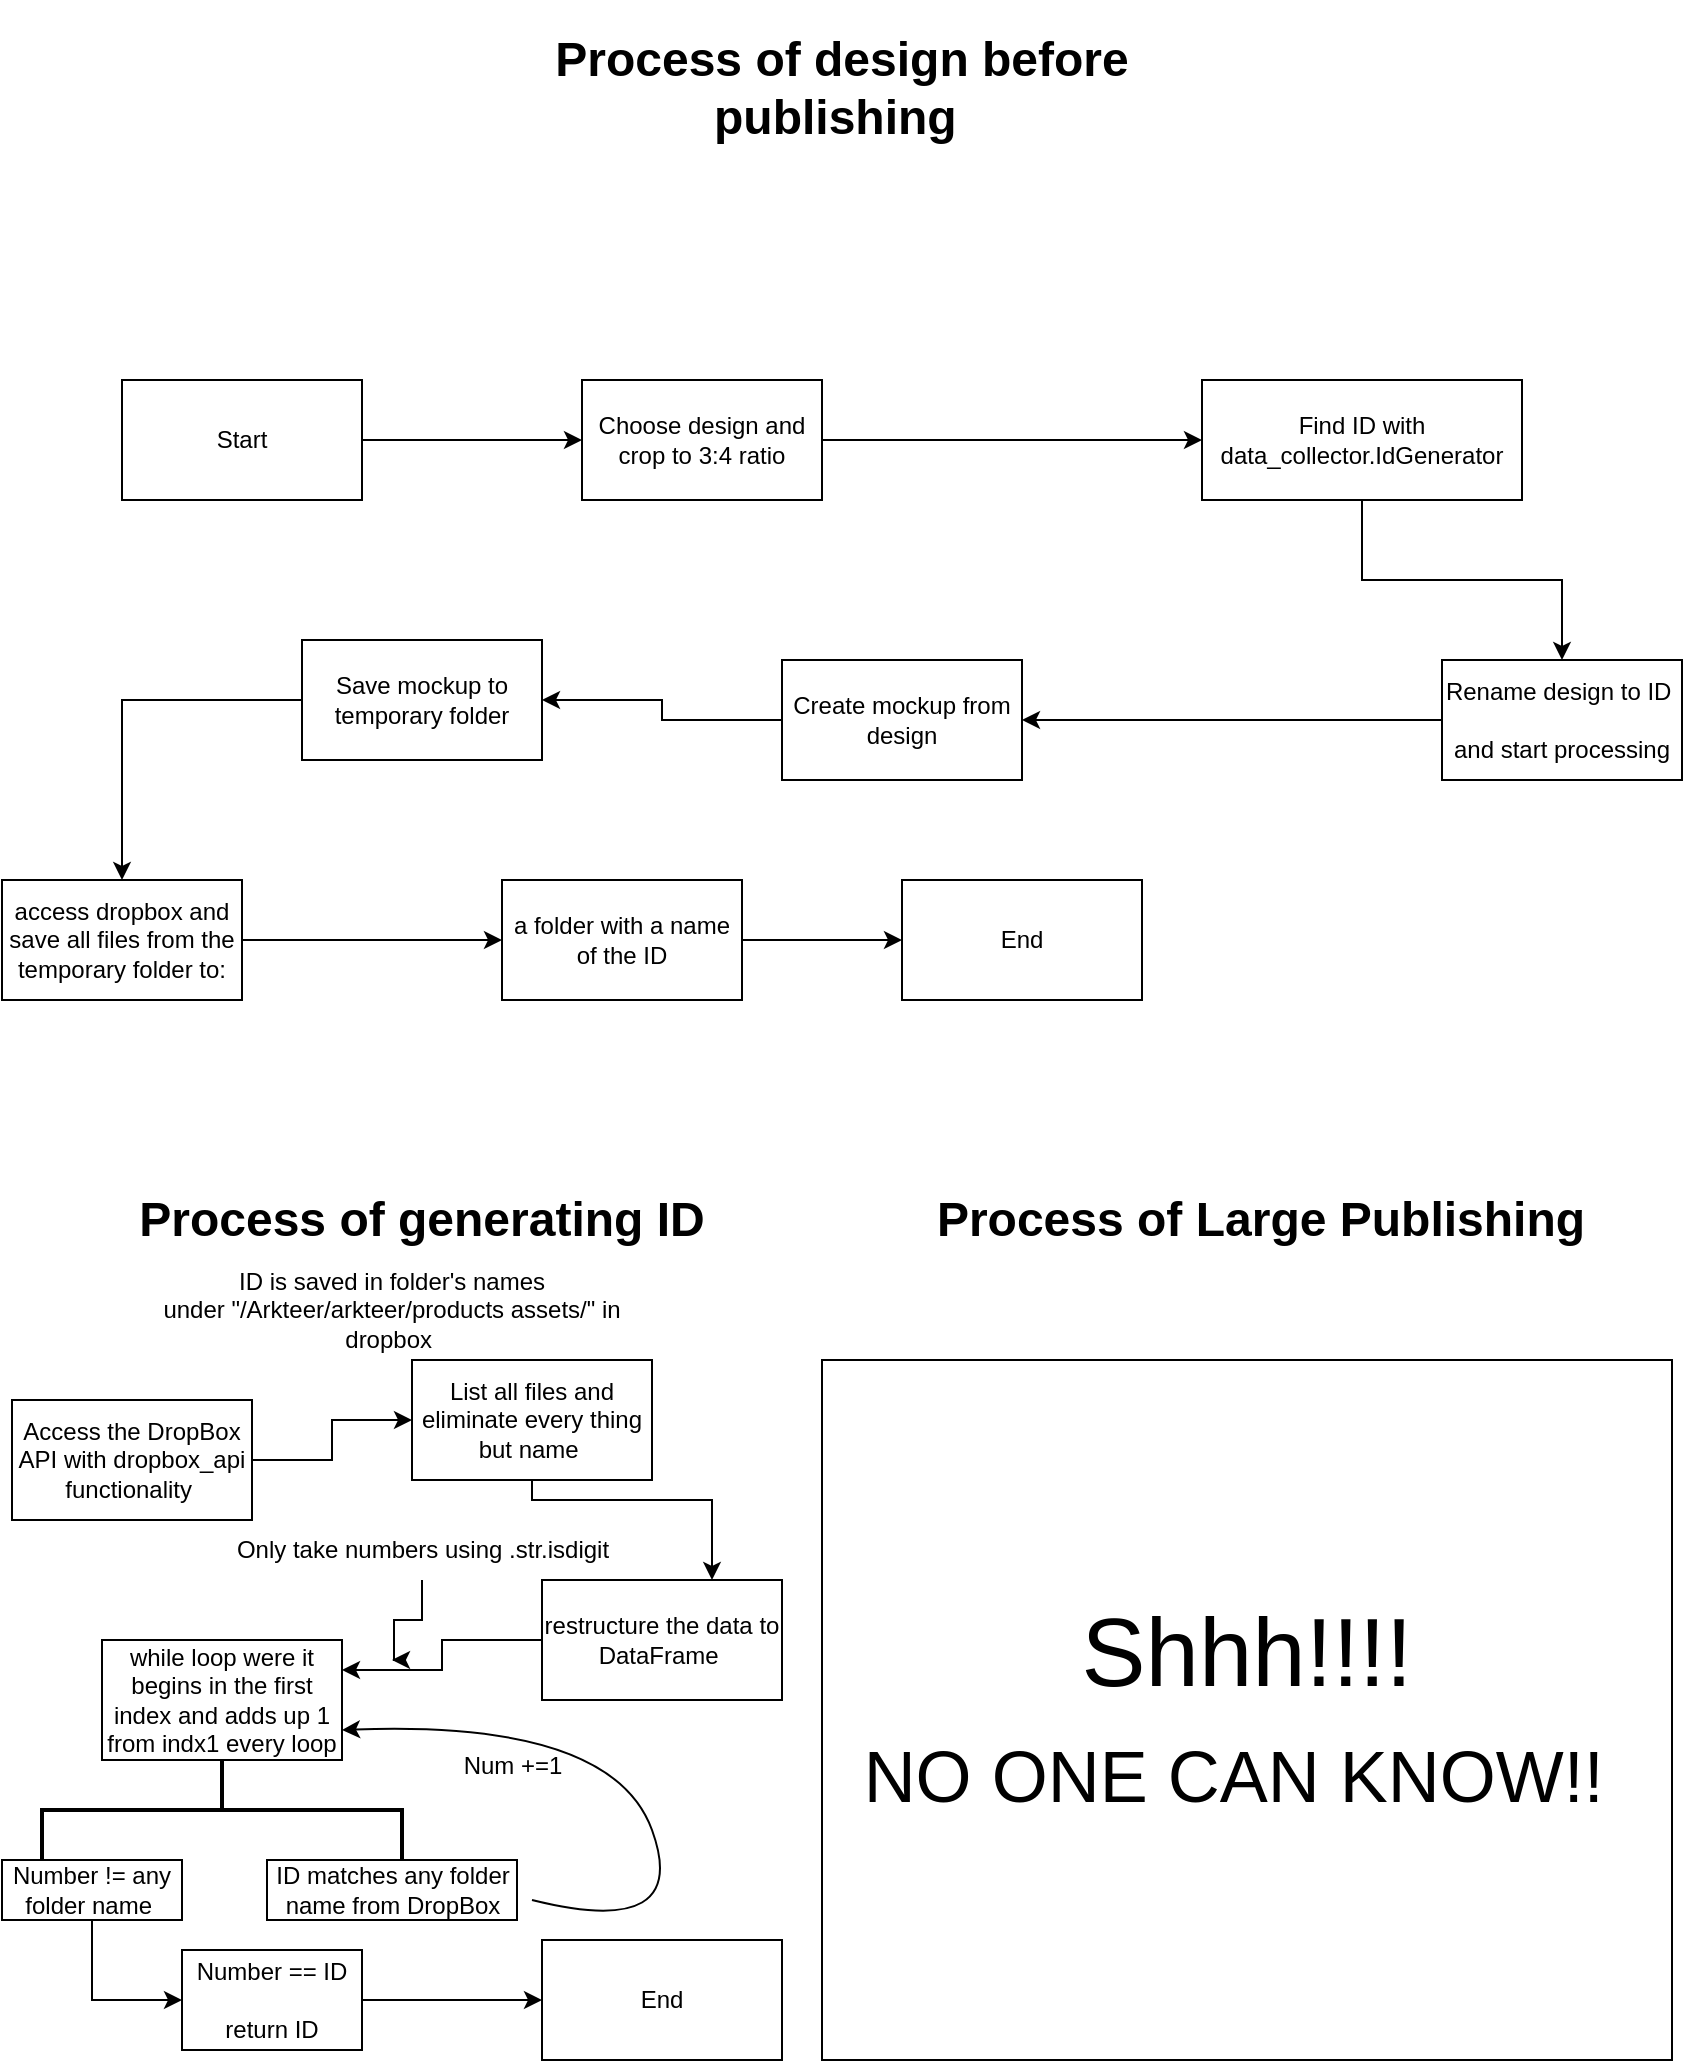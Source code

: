 <mxfile version="21.2.7" type="github">
  <diagram name="Page-1" id="w1h_QVy5O38ZsuPJZhTp">
    <mxGraphModel dx="1259" dy="708" grid="1" gridSize="10" guides="1" tooltips="1" connect="1" arrows="1" fold="1" page="1" pageScale="1" pageWidth="850" pageHeight="1100" math="0" shadow="0">
      <root>
        <mxCell id="0" />
        <mxCell id="1" parent="0" />
        <mxCell id="gHl1mEk744bZl8xdF2fX-4" value="" style="edgeStyle=orthogonalEdgeStyle;rounded=0;orthogonalLoop=1;jettySize=auto;html=1;" parent="1" source="gHl1mEk744bZl8xdF2fX-1" target="gHl1mEk744bZl8xdF2fX-3" edge="1">
          <mxGeometry relative="1" as="geometry" />
        </mxCell>
        <mxCell id="gHl1mEk744bZl8xdF2fX-1" value="Start" style="rounded=0;whiteSpace=wrap;html=1;" parent="1" vertex="1">
          <mxGeometry x="65" y="230" width="120" height="60" as="geometry" />
        </mxCell>
        <mxCell id="gHl1mEk744bZl8xdF2fX-6" value="" style="edgeStyle=orthogonalEdgeStyle;rounded=0;orthogonalLoop=1;jettySize=auto;html=1;" parent="1" source="gHl1mEk744bZl8xdF2fX-3" target="gHl1mEk744bZl8xdF2fX-5" edge="1">
          <mxGeometry relative="1" as="geometry" />
        </mxCell>
        <mxCell id="gHl1mEk744bZl8xdF2fX-3" value="Choose design and crop to 3:4 ratio" style="rounded=0;whiteSpace=wrap;html=1;" parent="1" vertex="1">
          <mxGeometry x="295" y="230" width="120" height="60" as="geometry" />
        </mxCell>
        <mxCell id="gHl1mEk744bZl8xdF2fX-8" value="" style="edgeStyle=orthogonalEdgeStyle;rounded=0;orthogonalLoop=1;jettySize=auto;html=1;" parent="1" source="gHl1mEk744bZl8xdF2fX-5" target="gHl1mEk744bZl8xdF2fX-7" edge="1">
          <mxGeometry relative="1" as="geometry" />
        </mxCell>
        <mxCell id="gHl1mEk744bZl8xdF2fX-5" value="Find ID with data_collector.IdGenerator" style="rounded=0;whiteSpace=wrap;html=1;" parent="1" vertex="1">
          <mxGeometry x="605" y="230" width="160" height="60" as="geometry" />
        </mxCell>
        <mxCell id="TNxjB0QymkOcusJuZD9T-2" value="" style="edgeStyle=orthogonalEdgeStyle;rounded=0;orthogonalLoop=1;jettySize=auto;html=1;" edge="1" parent="1" source="gHl1mEk744bZl8xdF2fX-7" target="TNxjB0QymkOcusJuZD9T-1">
          <mxGeometry relative="1" as="geometry" />
        </mxCell>
        <mxCell id="gHl1mEk744bZl8xdF2fX-7" value="Rename design to ID&amp;nbsp;&lt;br&gt;&lt;br&gt;and start processing" style="whiteSpace=wrap;html=1;rounded=0;" parent="1" vertex="1">
          <mxGeometry x="725" y="370" width="120" height="60" as="geometry" />
        </mxCell>
        <mxCell id="TNxjB0QymkOcusJuZD9T-4" value="" style="edgeStyle=orthogonalEdgeStyle;rounded=0;orthogonalLoop=1;jettySize=auto;html=1;" edge="1" parent="1" source="TNxjB0QymkOcusJuZD9T-1" target="TNxjB0QymkOcusJuZD9T-3">
          <mxGeometry relative="1" as="geometry" />
        </mxCell>
        <mxCell id="TNxjB0QymkOcusJuZD9T-1" value="Create mockup from design" style="whiteSpace=wrap;html=1;rounded=0;" vertex="1" parent="1">
          <mxGeometry x="395" y="370" width="120" height="60" as="geometry" />
        </mxCell>
        <mxCell id="TNxjB0QymkOcusJuZD9T-6" value="" style="edgeStyle=orthogonalEdgeStyle;rounded=0;orthogonalLoop=1;jettySize=auto;html=1;" edge="1" parent="1" source="TNxjB0QymkOcusJuZD9T-3" target="TNxjB0QymkOcusJuZD9T-5">
          <mxGeometry relative="1" as="geometry" />
        </mxCell>
        <mxCell id="TNxjB0QymkOcusJuZD9T-3" value="Save mockup to temporary folder" style="whiteSpace=wrap;html=1;rounded=0;" vertex="1" parent="1">
          <mxGeometry x="155" y="360" width="120" height="60" as="geometry" />
        </mxCell>
        <mxCell id="TNxjB0QymkOcusJuZD9T-8" value="" style="edgeStyle=orthogonalEdgeStyle;rounded=0;orthogonalLoop=1;jettySize=auto;html=1;" edge="1" parent="1" source="TNxjB0QymkOcusJuZD9T-5" target="TNxjB0QymkOcusJuZD9T-7">
          <mxGeometry relative="1" as="geometry" />
        </mxCell>
        <mxCell id="TNxjB0QymkOcusJuZD9T-5" value="access dropbox and save all files from the temporary folder to:" style="whiteSpace=wrap;html=1;rounded=0;" vertex="1" parent="1">
          <mxGeometry x="5" y="480" width="120" height="60" as="geometry" />
        </mxCell>
        <mxCell id="TNxjB0QymkOcusJuZD9T-27" value="" style="edgeStyle=orthogonalEdgeStyle;rounded=0;orthogonalLoop=1;jettySize=auto;html=1;" edge="1" parent="1" source="TNxjB0QymkOcusJuZD9T-7" target="TNxjB0QymkOcusJuZD9T-26">
          <mxGeometry relative="1" as="geometry" />
        </mxCell>
        <mxCell id="TNxjB0QymkOcusJuZD9T-7" value="a folder with a name of the ID" style="whiteSpace=wrap;html=1;rounded=0;" vertex="1" parent="1">
          <mxGeometry x="255" y="480" width="120" height="60" as="geometry" />
        </mxCell>
        <mxCell id="TNxjB0QymkOcusJuZD9T-9" value="&lt;h1&gt;Process of design before publishing&amp;nbsp;&lt;/h1&gt;" style="text;html=1;strokeColor=none;fillColor=none;spacing=5;spacingTop=-20;whiteSpace=wrap;overflow=hidden;rounded=0;align=center;" vertex="1" parent="1">
          <mxGeometry x="265" y="50" width="320" height="120" as="geometry" />
        </mxCell>
        <mxCell id="TNxjB0QymkOcusJuZD9T-10" value="&lt;h1&gt;Process of generating ID&lt;/h1&gt;" style="text;html=1;strokeColor=none;fillColor=none;spacing=5;spacingTop=-20;whiteSpace=wrap;overflow=hidden;rounded=0;align=center;" vertex="1" parent="1">
          <mxGeometry x="55" y="630" width="320" height="50" as="geometry" />
        </mxCell>
        <mxCell id="TNxjB0QymkOcusJuZD9T-12" value="ID is saved in folder&#39;s names under&amp;nbsp;&quot;/Arkteer/arkteer/products assets/&lt;span style=&quot;background-color: initial;&quot;&gt;&quot; in dropbox&amp;nbsp;&lt;/span&gt;" style="text;html=1;strokeColor=none;fillColor=none;align=center;verticalAlign=middle;whiteSpace=wrap;rounded=0;" vertex="1" parent="1">
          <mxGeometry x="70" y="680" width="260" height="30" as="geometry" />
        </mxCell>
        <mxCell id="TNxjB0QymkOcusJuZD9T-16" value="" style="edgeStyle=orthogonalEdgeStyle;rounded=0;orthogonalLoop=1;jettySize=auto;html=1;" edge="1" parent="1" source="TNxjB0QymkOcusJuZD9T-14" target="TNxjB0QymkOcusJuZD9T-15">
          <mxGeometry relative="1" as="geometry" />
        </mxCell>
        <mxCell id="TNxjB0QymkOcusJuZD9T-14" value="Access the DropBox API with dropbox_api functionality&amp;nbsp;" style="rounded=0;whiteSpace=wrap;html=1;" vertex="1" parent="1">
          <mxGeometry x="10" y="740" width="120" height="60" as="geometry" />
        </mxCell>
        <mxCell id="TNxjB0QymkOcusJuZD9T-18" value="" style="edgeStyle=orthogonalEdgeStyle;rounded=0;orthogonalLoop=1;jettySize=auto;html=1;" edge="1" parent="1" source="TNxjB0QymkOcusJuZD9T-15" target="TNxjB0QymkOcusJuZD9T-17">
          <mxGeometry relative="1" as="geometry">
            <Array as="points">
              <mxPoint x="270" y="790" />
              <mxPoint x="360" y="790" />
            </Array>
          </mxGeometry>
        </mxCell>
        <mxCell id="TNxjB0QymkOcusJuZD9T-15" value="List all files and eliminate every thing but name&amp;nbsp;" style="whiteSpace=wrap;html=1;rounded=0;" vertex="1" parent="1">
          <mxGeometry x="210" y="720" width="120" height="60" as="geometry" />
        </mxCell>
        <mxCell id="TNxjB0QymkOcusJuZD9T-23" value="" style="edgeStyle=orthogonalEdgeStyle;rounded=0;orthogonalLoop=1;jettySize=auto;html=1;entryX=1;entryY=0.25;entryDx=0;entryDy=0;" edge="1" parent="1" source="TNxjB0QymkOcusJuZD9T-17" target="TNxjB0QymkOcusJuZD9T-22">
          <mxGeometry relative="1" as="geometry" />
        </mxCell>
        <mxCell id="TNxjB0QymkOcusJuZD9T-17" value="restructure the data to DataFrame&amp;nbsp;" style="whiteSpace=wrap;html=1;rounded=0;" vertex="1" parent="1">
          <mxGeometry x="275" y="830" width="120" height="60" as="geometry" />
        </mxCell>
        <mxCell id="TNxjB0QymkOcusJuZD9T-22" value="while loop were it begins in the first index and adds up 1 from indx1 every loop" style="whiteSpace=wrap;html=1;rounded=0;" vertex="1" parent="1">
          <mxGeometry x="55" y="860" width="120" height="60" as="geometry" />
        </mxCell>
        <mxCell id="TNxjB0QymkOcusJuZD9T-25" value="" style="edgeStyle=orthogonalEdgeStyle;rounded=0;orthogonalLoop=1;jettySize=auto;html=1;" edge="1" parent="1" source="TNxjB0QymkOcusJuZD9T-24">
          <mxGeometry relative="1" as="geometry">
            <mxPoint x="200" y="870" as="targetPoint" />
            <Array as="points">
              <mxPoint x="215" y="850" />
              <mxPoint x="201" y="850" />
            </Array>
          </mxGeometry>
        </mxCell>
        <mxCell id="TNxjB0QymkOcusJuZD9T-24" value="Only take numbers using .str.isdigit" style="text;html=1;align=center;verticalAlign=middle;resizable=0;points=[];autosize=1;strokeColor=none;fillColor=none;" vertex="1" parent="1">
          <mxGeometry x="110" y="800" width="210" height="30" as="geometry" />
        </mxCell>
        <mxCell id="TNxjB0QymkOcusJuZD9T-26" value="End" style="whiteSpace=wrap;html=1;rounded=0;" vertex="1" parent="1">
          <mxGeometry x="455" y="480" width="120" height="60" as="geometry" />
        </mxCell>
        <mxCell id="TNxjB0QymkOcusJuZD9T-28" value="" style="strokeWidth=2;html=1;shape=mxgraph.flowchart.annotation_2;align=left;labelPosition=right;pointerEvents=1;rotation=90;" vertex="1" parent="1">
          <mxGeometry x="90" y="855" width="50" height="180" as="geometry" />
        </mxCell>
        <mxCell id="TNxjB0QymkOcusJuZD9T-29" value="End" style="rounded=0;whiteSpace=wrap;html=1;" vertex="1" parent="1">
          <mxGeometry x="275" y="1010" width="120" height="60" as="geometry" />
        </mxCell>
        <mxCell id="TNxjB0QymkOcusJuZD9T-30" value="ID matches any folder name from DropBox" style="rounded=0;whiteSpace=wrap;html=1;" vertex="1" parent="1">
          <mxGeometry x="137.5" y="970" width="125" height="30" as="geometry" />
        </mxCell>
        <mxCell id="TNxjB0QymkOcusJuZD9T-33" value="" style="edgeStyle=orthogonalEdgeStyle;rounded=0;orthogonalLoop=1;jettySize=auto;html=1;entryX=0;entryY=0.5;entryDx=0;entryDy=0;" edge="1" parent="1" source="TNxjB0QymkOcusJuZD9T-31" target="TNxjB0QymkOcusJuZD9T-32">
          <mxGeometry relative="1" as="geometry" />
        </mxCell>
        <mxCell id="TNxjB0QymkOcusJuZD9T-31" value="Number != any folder name&amp;nbsp;" style="rounded=0;whiteSpace=wrap;html=1;" vertex="1" parent="1">
          <mxGeometry x="5" y="970" width="90" height="30" as="geometry" />
        </mxCell>
        <mxCell id="TNxjB0QymkOcusJuZD9T-32" value="Number == ID&lt;br&gt;&lt;br&gt;return ID" style="whiteSpace=wrap;html=1;rounded=0;" vertex="1" parent="1">
          <mxGeometry x="95" y="1015" width="90" height="50" as="geometry" />
        </mxCell>
        <mxCell id="TNxjB0QymkOcusJuZD9T-35" value="" style="endArrow=classic;html=1;rounded=0;exitX=1;exitY=0.5;exitDx=0;exitDy=0;entryX=0;entryY=0.5;entryDx=0;entryDy=0;" edge="1" parent="1" source="TNxjB0QymkOcusJuZD9T-32" target="TNxjB0QymkOcusJuZD9T-29">
          <mxGeometry width="50" height="50" relative="1" as="geometry">
            <mxPoint x="400" y="810" as="sourcePoint" />
            <mxPoint x="450" y="760" as="targetPoint" />
          </mxGeometry>
        </mxCell>
        <mxCell id="TNxjB0QymkOcusJuZD9T-36" value="" style="curved=1;endArrow=classic;html=1;rounded=0;entryX=1;entryY=0.75;entryDx=0;entryDy=0;" edge="1" parent="1" target="TNxjB0QymkOcusJuZD9T-22">
          <mxGeometry width="50" height="50" relative="1" as="geometry">
            <mxPoint x="270" y="990" as="sourcePoint" />
            <mxPoint x="450" y="640" as="targetPoint" />
            <Array as="points">
              <mxPoint x="350" y="1010" />
              <mxPoint x="310" y="900" />
            </Array>
          </mxGeometry>
        </mxCell>
        <mxCell id="TNxjB0QymkOcusJuZD9T-37" value="Num +=1" style="text;html=1;align=center;verticalAlign=middle;resizable=0;points=[];autosize=1;strokeColor=none;fillColor=none;" vertex="1" parent="1">
          <mxGeometry x="225" y="908" width="70" height="30" as="geometry" />
        </mxCell>
        <mxCell id="TNxjB0QymkOcusJuZD9T-38" value="&lt;h1&gt;Process of Large Publishing&lt;/h1&gt;" style="text;html=1;strokeColor=none;fillColor=none;spacing=5;spacingTop=-20;whiteSpace=wrap;overflow=hidden;rounded=0;align=center;" vertex="1" parent="1">
          <mxGeometry x="467.5" y="630" width="332.5" height="50" as="geometry" />
        </mxCell>
        <mxCell id="TNxjB0QymkOcusJuZD9T-40" value="&lt;font style=&quot;&quot;&gt;&lt;span style=&quot;font-size: 48px;&quot;&gt;Shhh!!!!&lt;/span&gt;&lt;br&gt;&lt;font style=&quot;font-size: 36px;&quot;&gt;NO ONE CAN KNOW!!&lt;/font&gt;&lt;/font&gt;&lt;font style=&quot;font-size: 48px;&quot;&gt;&amp;nbsp;&lt;/font&gt;" style="rounded=0;whiteSpace=wrap;html=1;" vertex="1" parent="1">
          <mxGeometry x="415" y="720" width="425" height="350" as="geometry" />
        </mxCell>
      </root>
    </mxGraphModel>
  </diagram>
</mxfile>
